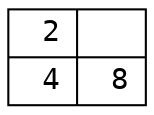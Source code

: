 digraph {
  node [fontname="Courier"];
  rankdir=LR;
  s1_0_2_3 [shape=record, label="{&nbsp;2|&nbsp;&nbsp;}|{&nbsp;4|&nbsp;8}"];
}
